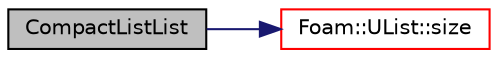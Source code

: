 digraph "CompactListList"
{
  bgcolor="transparent";
  edge [fontname="Helvetica",fontsize="10",labelfontname="Helvetica",labelfontsize="10"];
  node [fontname="Helvetica",fontsize="10",shape=record];
  rankdir="LR";
  Node1 [label="CompactListList",height=0.2,width=0.4,color="black", fillcolor="grey75", style="filled" fontcolor="black"];
  Node1 -> Node2 [color="midnightblue",fontsize="10",style="solid",fontname="Helvetica"];
  Node2 [label="Foam::UList::size",height=0.2,width=0.4,color="red",URL="$classFoam_1_1UList.html#afee03bfededf699921815b2bf3c41e35",tooltip="Override size to be inconsistent with allocated storage. "];
}
